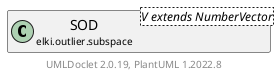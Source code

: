 @startuml
    remove .*\.(Instance|Par|Parameterizer|Factory)$
    set namespaceSeparator none
    hide empty fields
    hide empty methods

    class "<size:14>SOD.Par\n<size:10>elki.outlier.subspace" as elki.outlier.subspace.SOD.Par<V extends NumberVector> [[SOD.Par.html]] {
        {static} +KNN_ID: OptionID
        {static} +ALPHA_ID: OptionID
        {static} +SIM_ID: OptionID
        {static} +MODELS_ID: OptionID
        -knn: int
        -alpha: double
        -similarityFunction: Similarity<V extends NumberVector>
        -models: boolean
        +configure(Parameterization): void
        +make(): SOD<V extends NumberVector>
    }

    interface "<size:14>Parameterizer\n<size:10>elki.utilities.optionhandling" as elki.utilities.optionhandling.Parameterizer [[../../utilities/optionhandling/Parameterizer.html]] {
        {abstract} +make(): Object
    }
    class "<size:14>SOD\n<size:10>elki.outlier.subspace" as elki.outlier.subspace.SOD<V extends NumberVector> [[SOD.html]]

    elki.utilities.optionhandling.Parameterizer <|.. elki.outlier.subspace.SOD.Par
    elki.outlier.subspace.SOD +-- elki.outlier.subspace.SOD.Par

    center footer UMLDoclet 2.0.19, PlantUML 1.2022.8
@enduml
